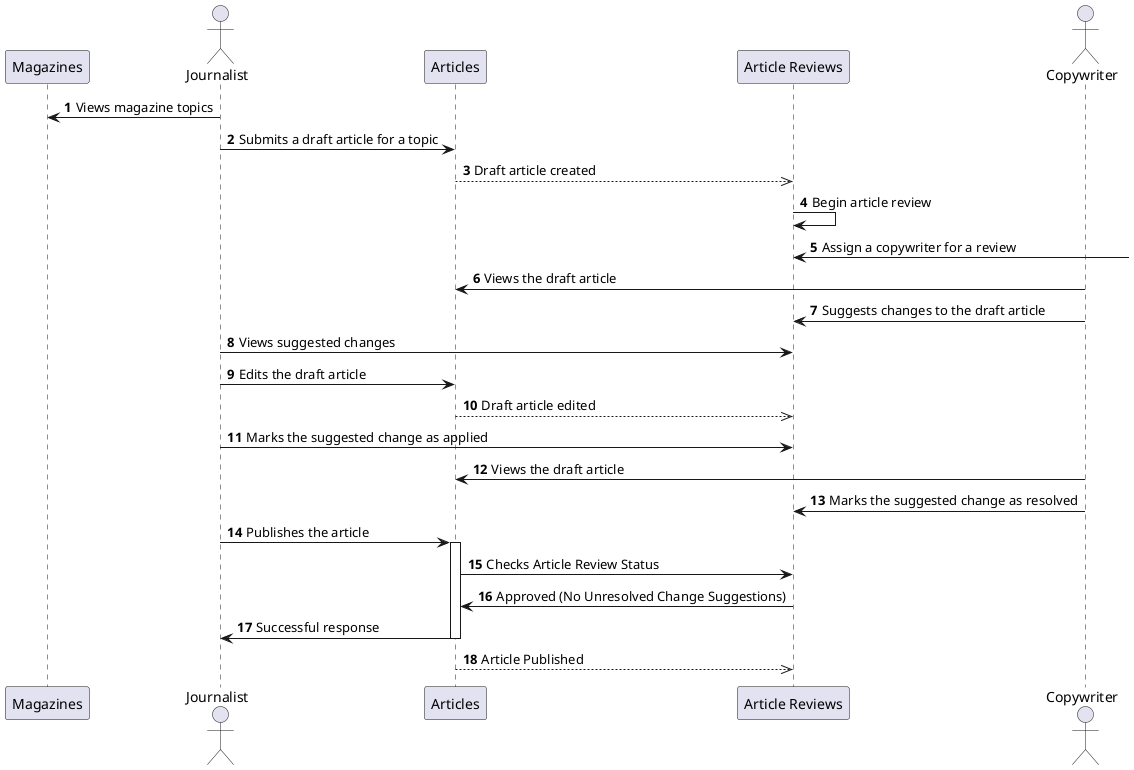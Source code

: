 @startuml

participant Magazines
actor       Journalist
participant Articles as "Articles"
participant ArticleReviews as "Article Reviews"
actor       Copywriter

autonumber

Journalist -> Magazines: Views magazine topics

Journalist -> Articles: Submits a draft article for a topic
Articles -->> ArticleReviews: Draft article created

ArticleReviews -> ArticleReviews: Begin article review
ArticleReviews <-]: Assign a copywriter for a review

Copywriter -> Articles: Views the draft article
Copywriter -> ArticleReviews: Suggests changes to the draft article
Journalist -> ArticleReviews: Views suggested changes
Journalist -> Articles: Edits the draft article

Articles -->> ArticleReviews: Draft article edited

Journalist -> ArticleReviews: Marks the suggested change as applied
Copywriter -> Articles: Views the draft article
Copywriter -> ArticleReviews: Marks the suggested change as resolved

Journalist -> Articles: Publishes the article
activate Articles
Articles -> ArticleReviews: Checks Article Review Status
Articles <- ArticleReviews: Approved (No Unresolved Change Suggestions)
Journalist <- Articles: Successful response
deactivate Articles

Articles -->> ArticleReviews: Article Published

@enduml